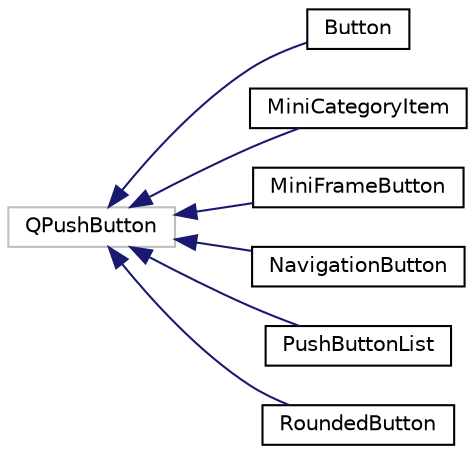 digraph "类继承关系图"
{
  edge [fontname="Helvetica",fontsize="10",labelfontname="Helvetica",labelfontsize="10"];
  node [fontname="Helvetica",fontsize="10",shape=record];
  rankdir="LR";
  Node1011 [label="QPushButton",height=0.2,width=0.4,color="grey75", fillcolor="white", style="filled"];
  Node1011 -> Node0 [dir="back",color="midnightblue",fontsize="10",style="solid",fontname="Helvetica"];
  Node0 [label="Button",height=0.2,width=0.4,color="black", fillcolor="white", style="filled",URL="$class_button.html"];
  Node1011 -> Node1013 [dir="back",color="midnightblue",fontsize="10",style="solid",fontname="Helvetica"];
  Node1013 [label="MiniCategoryItem",height=0.2,width=0.4,color="black", fillcolor="white", style="filled",URL="$class_mini_category_item.html"];
  Node1011 -> Node1014 [dir="back",color="midnightblue",fontsize="10",style="solid",fontname="Helvetica"];
  Node1014 [label="MiniFrameButton",height=0.2,width=0.4,color="black", fillcolor="white", style="filled",URL="$class_mini_frame_button.html"];
  Node1011 -> Node1015 [dir="back",color="midnightblue",fontsize="10",style="solid",fontname="Helvetica"];
  Node1015 [label="NavigationButton",height=0.2,width=0.4,color="black", fillcolor="white", style="filled",URL="$class_navigation_button.html"];
  Node1011 -> Node1016 [dir="back",color="midnightblue",fontsize="10",style="solid",fontname="Helvetica"];
  Node1016 [label="PushButtonList",height=0.2,width=0.4,color="black", fillcolor="white", style="filled",URL="$class_push_button_list.html"];
  Node1011 -> Node1017 [dir="back",color="midnightblue",fontsize="10",style="solid",fontname="Helvetica"];
  Node1017 [label="RoundedButton",height=0.2,width=0.4,color="black", fillcolor="white", style="filled",URL="$class_rounded_button.html"];
}
